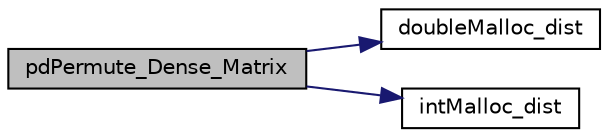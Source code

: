 digraph "pdPermute_Dense_Matrix"
{
 // LATEX_PDF_SIZE
  edge [fontname="Helvetica",fontsize="10",labelfontname="Helvetica",labelfontsize="10"];
  node [fontname="Helvetica",fontsize="10",shape=record];
  rankdir="LR";
  Node1 [label="pdPermute_Dense_Matrix",height=0.2,width=0.4,color="black", fillcolor="grey75", style="filled", fontcolor="black",tooltip="Permute the distributed dense matrix: B <= perm(X). perm[i] = j means the i-th row of X is in the j-t..."];
  Node1 -> Node2 [color="midnightblue",fontsize="10",style="solid",fontname="Helvetica"];
  Node2 [label="doubleMalloc_dist",height=0.2,width=0.4,color="black", fillcolor="white", style="filled",URL="$dmemory__dist_8c.html#a52dc9c97e580c07ec4af763f1755a2ba",tooltip=" "];
  Node1 -> Node3 [color="midnightblue",fontsize="10",style="solid",fontname="Helvetica"];
  Node3 [label="intMalloc_dist",height=0.2,width=0.4,color="black", fillcolor="white", style="filled",URL="$memory_8c.html#a2c2df35072e313373438cccdb98b885c",tooltip=" "];
}
